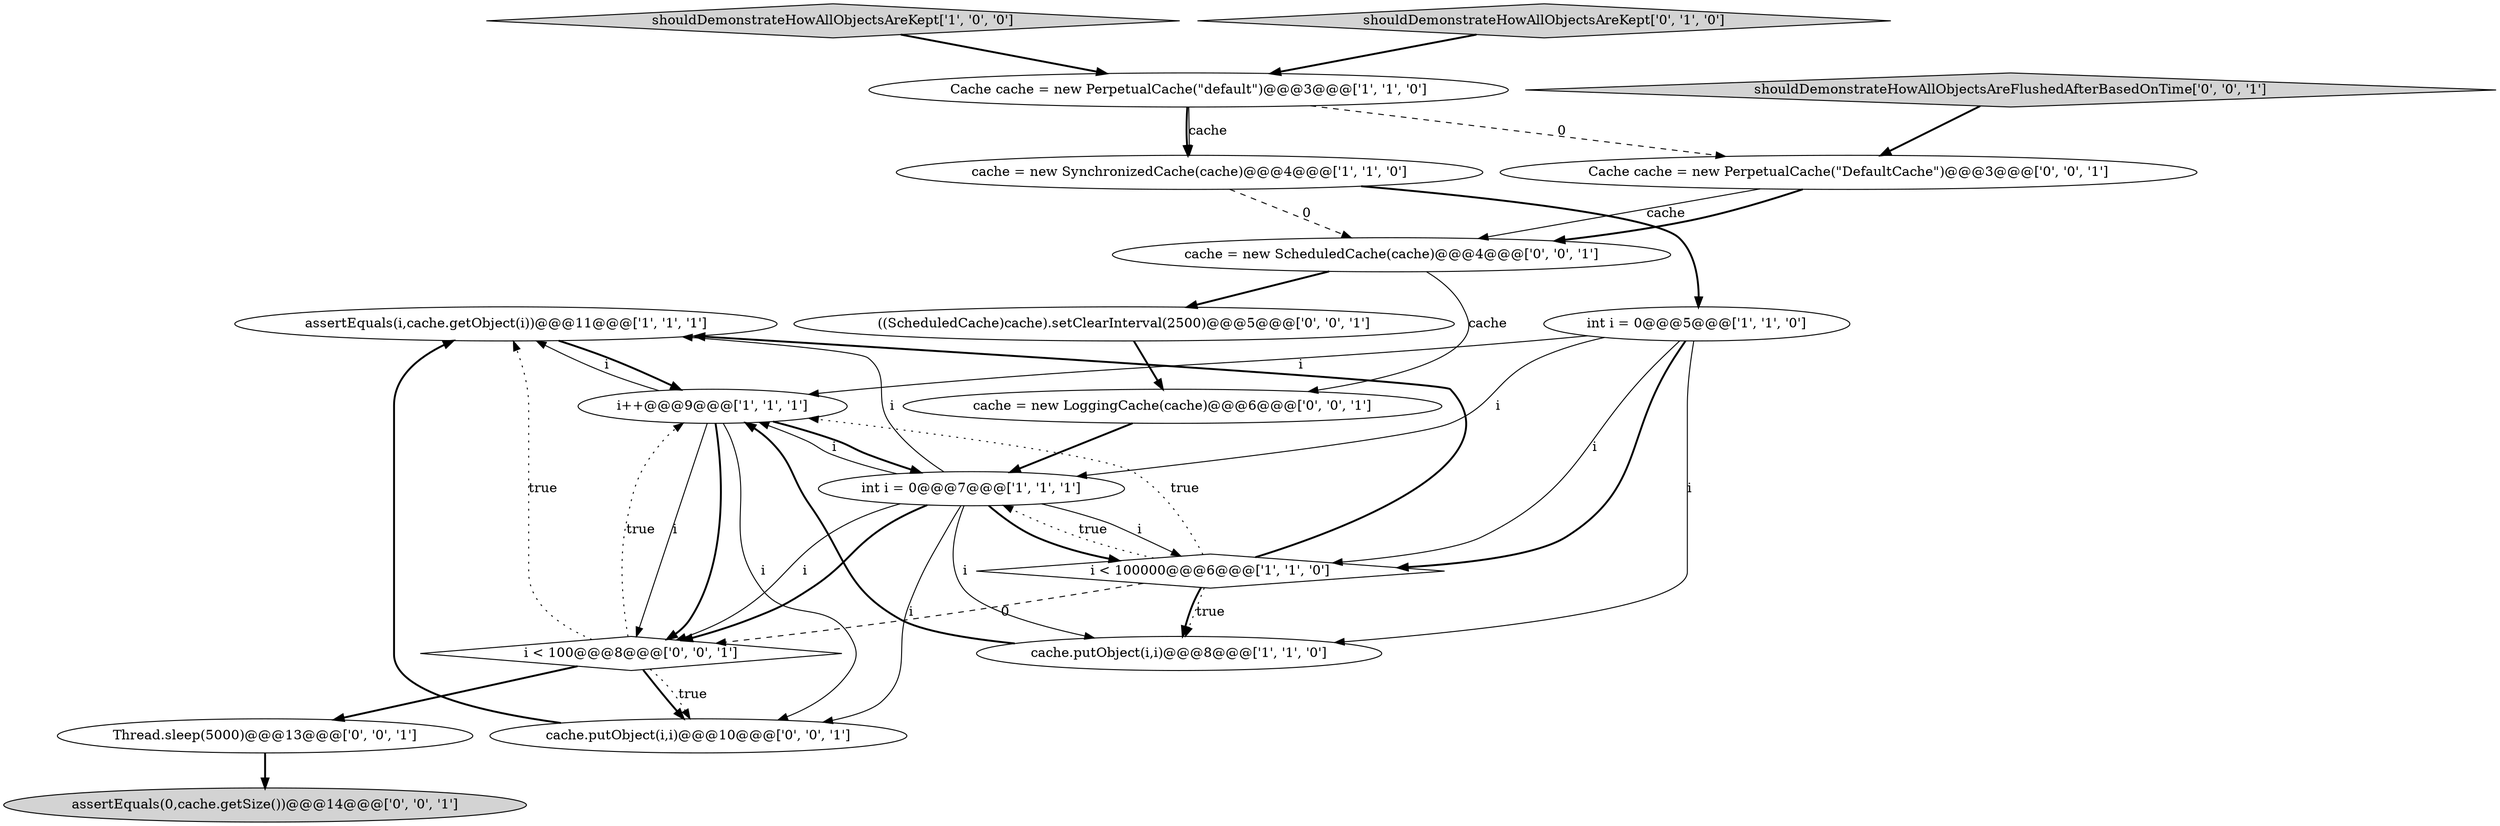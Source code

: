 digraph {
8 [style = filled, label = "assertEquals(i,cache.getObject(i))@@@11@@@['1', '1', '1']", fillcolor = white, shape = ellipse image = "AAA0AAABBB1BBB"];
3 [style = filled, label = "cache = new SynchronizedCache(cache)@@@4@@@['1', '1', '0']", fillcolor = white, shape = ellipse image = "AAA0AAABBB1BBB"];
5 [style = filled, label = "shouldDemonstrateHowAllObjectsAreKept['1', '0', '0']", fillcolor = lightgray, shape = diamond image = "AAA0AAABBB1BBB"];
10 [style = filled, label = "Cache cache = new PerpetualCache(\"DefaultCache\")@@@3@@@['0', '0', '1']", fillcolor = white, shape = ellipse image = "AAA0AAABBB3BBB"];
11 [style = filled, label = "cache = new ScheduledCache(cache)@@@4@@@['0', '0', '1']", fillcolor = white, shape = ellipse image = "AAA0AAABBB3BBB"];
14 [style = filled, label = "i < 100@@@8@@@['0', '0', '1']", fillcolor = white, shape = diamond image = "AAA0AAABBB3BBB"];
2 [style = filled, label = "int i = 0@@@5@@@['1', '1', '0']", fillcolor = white, shape = ellipse image = "AAA0AAABBB1BBB"];
4 [style = filled, label = "i < 100000@@@6@@@['1', '1', '0']", fillcolor = white, shape = diamond image = "AAA0AAABBB1BBB"];
9 [style = filled, label = "shouldDemonstrateHowAllObjectsAreKept['0', '1', '0']", fillcolor = lightgray, shape = diamond image = "AAA0AAABBB2BBB"];
17 [style = filled, label = "shouldDemonstrateHowAllObjectsAreFlushedAfterBasedOnTime['0', '0', '1']", fillcolor = lightgray, shape = diamond image = "AAA0AAABBB3BBB"];
1 [style = filled, label = "int i = 0@@@7@@@['1', '1', '1']", fillcolor = white, shape = ellipse image = "AAA0AAABBB1BBB"];
0 [style = filled, label = "Cache cache = new PerpetualCache(\"default\")@@@3@@@['1', '1', '0']", fillcolor = white, shape = ellipse image = "AAA0AAABBB1BBB"];
13 [style = filled, label = "Thread.sleep(5000)@@@13@@@['0', '0', '1']", fillcolor = white, shape = ellipse image = "AAA0AAABBB3BBB"];
15 [style = filled, label = "((ScheduledCache)cache).setClearInterval(2500)@@@5@@@['0', '0', '1']", fillcolor = white, shape = ellipse image = "AAA0AAABBB3BBB"];
6 [style = filled, label = "cache.putObject(i,i)@@@8@@@['1', '1', '0']", fillcolor = white, shape = ellipse image = "AAA0AAABBB1BBB"];
7 [style = filled, label = "i++@@@9@@@['1', '1', '1']", fillcolor = white, shape = ellipse image = "AAA0AAABBB1BBB"];
16 [style = filled, label = "cache = new LoggingCache(cache)@@@6@@@['0', '0', '1']", fillcolor = white, shape = ellipse image = "AAA0AAABBB3BBB"];
18 [style = filled, label = "cache.putObject(i,i)@@@10@@@['0', '0', '1']", fillcolor = white, shape = ellipse image = "AAA0AAABBB3BBB"];
12 [style = filled, label = "assertEquals(0,cache.getSize())@@@14@@@['0', '0', '1']", fillcolor = lightgray, shape = ellipse image = "AAA0AAABBB3BBB"];
4->6 [style = dotted, label="true"];
0->3 [style = bold, label=""];
17->10 [style = bold, label=""];
1->4 [style = bold, label=""];
7->1 [style = bold, label=""];
9->0 [style = bold, label=""];
1->6 [style = solid, label="i"];
4->1 [style = dotted, label="true"];
4->6 [style = bold, label=""];
2->6 [style = solid, label="i"];
1->14 [style = solid, label="i"];
4->7 [style = dotted, label="true"];
1->8 [style = solid, label="i"];
7->18 [style = solid, label="i"];
1->4 [style = solid, label="i"];
15->16 [style = bold, label=""];
2->4 [style = bold, label=""];
11->16 [style = solid, label="cache"];
0->10 [style = dashed, label="0"];
11->15 [style = bold, label=""];
8->7 [style = bold, label=""];
10->11 [style = solid, label="cache"];
1->18 [style = solid, label="i"];
7->14 [style = bold, label=""];
0->3 [style = solid, label="cache"];
13->12 [style = bold, label=""];
3->2 [style = bold, label=""];
5->0 [style = bold, label=""];
16->1 [style = bold, label=""];
2->1 [style = solid, label="i"];
2->4 [style = solid, label="i"];
14->7 [style = dotted, label="true"];
14->8 [style = dotted, label="true"];
4->8 [style = bold, label=""];
14->18 [style = bold, label=""];
1->14 [style = bold, label=""];
4->14 [style = dashed, label="0"];
18->8 [style = bold, label=""];
14->13 [style = bold, label=""];
3->11 [style = dashed, label="0"];
6->7 [style = bold, label=""];
7->8 [style = solid, label="i"];
14->18 [style = dotted, label="true"];
1->7 [style = solid, label="i"];
7->14 [style = solid, label="i"];
10->11 [style = bold, label=""];
2->7 [style = solid, label="i"];
}
